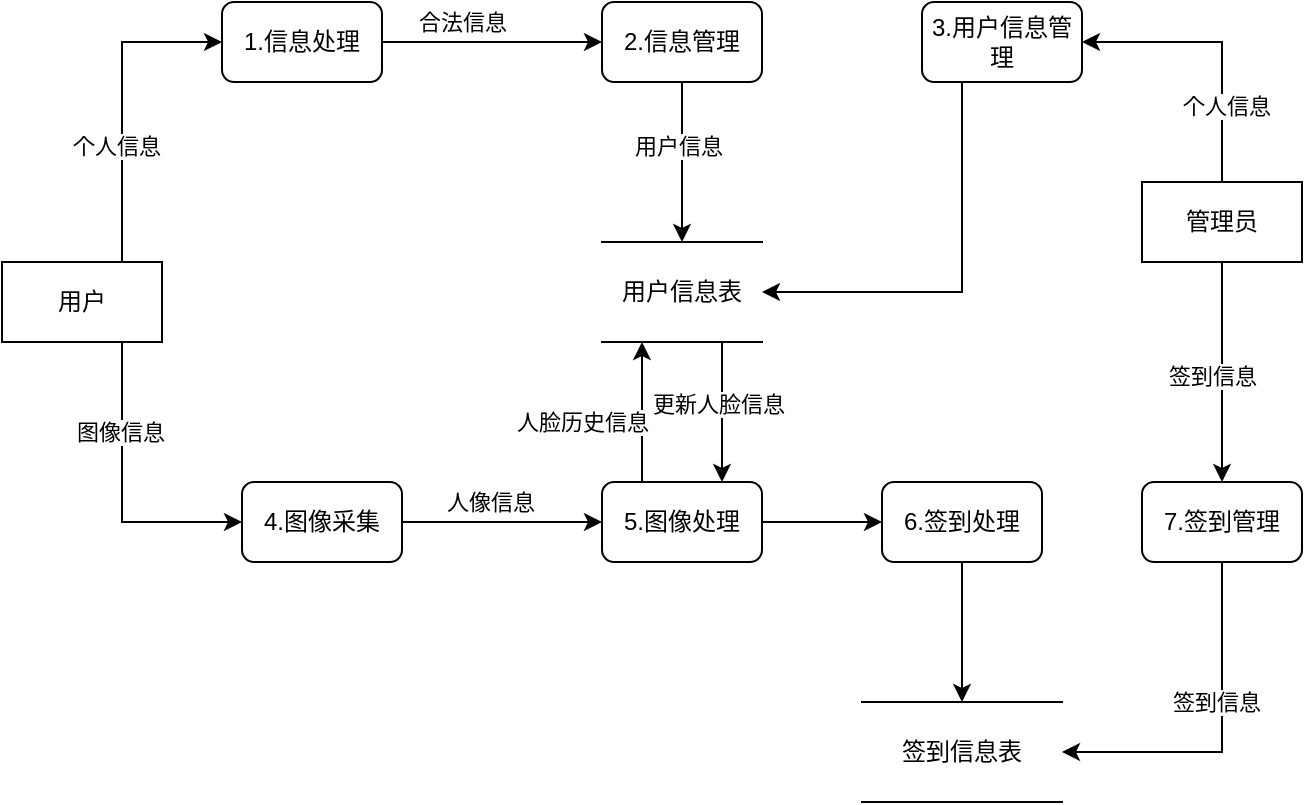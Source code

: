 <mxfile version="24.1.0" type="device">
  <diagram id="Z8aSumCH4PfI0Q7nBXKE" name="第 1 页">
    <mxGraphModel dx="482" dy="613" grid="1" gridSize="10" guides="1" tooltips="1" connect="1" arrows="1" fold="1" page="1" pageScale="1" pageWidth="827" pageHeight="1169" math="0" shadow="0">
      <root>
        <mxCell id="0" />
        <mxCell id="1" parent="0" />
        <mxCell id="_XDk0aLukZlrf5Y7XhG9-27" style="edgeStyle=orthogonalEdgeStyle;rounded=0;orthogonalLoop=1;jettySize=auto;html=1;exitX=0.75;exitY=0;exitDx=0;exitDy=0;entryX=0;entryY=0.5;entryDx=0;entryDy=0;" edge="1" parent="1" source="_XDk0aLukZlrf5Y7XhG9-1" target="_XDk0aLukZlrf5Y7XhG9-2">
          <mxGeometry relative="1" as="geometry" />
        </mxCell>
        <mxCell id="_XDk0aLukZlrf5Y7XhG9-29" value="个人信息" style="edgeLabel;html=1;align=center;verticalAlign=middle;resizable=0;points=[];" vertex="1" connectable="0" parent="_XDk0aLukZlrf5Y7XhG9-27">
          <mxGeometry x="-0.278" y="3" relative="1" as="geometry">
            <mxPoint as="offset" />
          </mxGeometry>
        </mxCell>
        <mxCell id="_XDk0aLukZlrf5Y7XhG9-28" style="edgeStyle=orthogonalEdgeStyle;rounded=0;orthogonalLoop=1;jettySize=auto;html=1;exitX=0.75;exitY=1;exitDx=0;exitDy=0;entryX=0;entryY=0.5;entryDx=0;entryDy=0;" edge="1" parent="1" source="_XDk0aLukZlrf5Y7XhG9-1" target="_XDk0aLukZlrf5Y7XhG9-3">
          <mxGeometry relative="1" as="geometry" />
        </mxCell>
        <mxCell id="_XDk0aLukZlrf5Y7XhG9-30" value="图像信息" style="edgeLabel;html=1;align=center;verticalAlign=middle;resizable=0;points=[];" vertex="1" connectable="0" parent="_XDk0aLukZlrf5Y7XhG9-28">
          <mxGeometry x="-0.397" y="-1" relative="1" as="geometry">
            <mxPoint as="offset" />
          </mxGeometry>
        </mxCell>
        <mxCell id="_XDk0aLukZlrf5Y7XhG9-1" value="用户" style="rounded=0;whiteSpace=wrap;html=1;" vertex="1" parent="1">
          <mxGeometry x="170" y="290" width="80" height="40" as="geometry" />
        </mxCell>
        <mxCell id="_XDk0aLukZlrf5Y7XhG9-24" style="edgeStyle=orthogonalEdgeStyle;rounded=0;orthogonalLoop=1;jettySize=auto;html=1;exitX=1;exitY=0.5;exitDx=0;exitDy=0;entryX=0;entryY=0.5;entryDx=0;entryDy=0;" edge="1" parent="1" source="_XDk0aLukZlrf5Y7XhG9-2" target="_XDk0aLukZlrf5Y7XhG9-4">
          <mxGeometry relative="1" as="geometry" />
        </mxCell>
        <mxCell id="_XDk0aLukZlrf5Y7XhG9-31" value="合法信息" style="edgeLabel;html=1;align=center;verticalAlign=middle;resizable=0;points=[];" vertex="1" connectable="0" parent="_XDk0aLukZlrf5Y7XhG9-24">
          <mxGeometry x="-0.204" y="4" relative="1" as="geometry">
            <mxPoint x="-4" y="-6" as="offset" />
          </mxGeometry>
        </mxCell>
        <mxCell id="_XDk0aLukZlrf5Y7XhG9-2" value="1.信息处理" style="rounded=1;whiteSpace=wrap;html=1;" vertex="1" parent="1">
          <mxGeometry x="280" y="160" width="80" height="40" as="geometry" />
        </mxCell>
        <mxCell id="_XDk0aLukZlrf5Y7XhG9-18" style="edgeStyle=orthogonalEdgeStyle;rounded=0;orthogonalLoop=1;jettySize=auto;html=1;exitX=1;exitY=0.5;exitDx=0;exitDy=0;" edge="1" parent="1" source="_XDk0aLukZlrf5Y7XhG9-3" target="_XDk0aLukZlrf5Y7XhG9-5">
          <mxGeometry relative="1" as="geometry" />
        </mxCell>
        <mxCell id="_XDk0aLukZlrf5Y7XhG9-32" value="人像信息" style="edgeLabel;html=1;align=center;verticalAlign=middle;resizable=0;points=[];" vertex="1" connectable="0" parent="_XDk0aLukZlrf5Y7XhG9-18">
          <mxGeometry x="0.024" y="1" relative="1" as="geometry">
            <mxPoint x="-7" y="-9" as="offset" />
          </mxGeometry>
        </mxCell>
        <mxCell id="_XDk0aLukZlrf5Y7XhG9-3" value="4.图像采集" style="rounded=1;whiteSpace=wrap;html=1;" vertex="1" parent="1">
          <mxGeometry x="290" y="400" width="80" height="40" as="geometry" />
        </mxCell>
        <mxCell id="_XDk0aLukZlrf5Y7XhG9-25" style="edgeStyle=orthogonalEdgeStyle;rounded=0;orthogonalLoop=1;jettySize=auto;html=1;exitX=0.5;exitY=1;exitDx=0;exitDy=0;entryX=0.5;entryY=0;entryDx=0;entryDy=0;" edge="1" parent="1" source="_XDk0aLukZlrf5Y7XhG9-4" target="_XDk0aLukZlrf5Y7XhG9-6">
          <mxGeometry relative="1" as="geometry" />
        </mxCell>
        <mxCell id="_XDk0aLukZlrf5Y7XhG9-33" value="用户信息" style="edgeLabel;html=1;align=center;verticalAlign=middle;resizable=0;points=[];" vertex="1" connectable="0" parent="_XDk0aLukZlrf5Y7XhG9-25">
          <mxGeometry x="-0.195" y="-2" relative="1" as="geometry">
            <mxPoint as="offset" />
          </mxGeometry>
        </mxCell>
        <mxCell id="_XDk0aLukZlrf5Y7XhG9-4" value="2.信息管理" style="rounded=1;whiteSpace=wrap;html=1;" vertex="1" parent="1">
          <mxGeometry x="470" y="160" width="80" height="40" as="geometry" />
        </mxCell>
        <mxCell id="_XDk0aLukZlrf5Y7XhG9-17" style="edgeStyle=orthogonalEdgeStyle;rounded=0;orthogonalLoop=1;jettySize=auto;html=1;exitX=1;exitY=0.5;exitDx=0;exitDy=0;" edge="1" parent="1" source="_XDk0aLukZlrf5Y7XhG9-5" target="_XDk0aLukZlrf5Y7XhG9-7">
          <mxGeometry relative="1" as="geometry" />
        </mxCell>
        <mxCell id="_XDk0aLukZlrf5Y7XhG9-22" style="edgeStyle=orthogonalEdgeStyle;rounded=0;orthogonalLoop=1;jettySize=auto;html=1;exitX=0.25;exitY=0;exitDx=0;exitDy=0;entryX=0.25;entryY=1;entryDx=0;entryDy=0;" edge="1" parent="1" source="_XDk0aLukZlrf5Y7XhG9-5" target="_XDk0aLukZlrf5Y7XhG9-6">
          <mxGeometry relative="1" as="geometry" />
        </mxCell>
        <mxCell id="_XDk0aLukZlrf5Y7XhG9-34" value="人脸历史信息" style="edgeLabel;html=1;align=center;verticalAlign=middle;resizable=0;points=[];" vertex="1" connectable="0" parent="_XDk0aLukZlrf5Y7XhG9-22">
          <mxGeometry x="-0.149" y="2" relative="1" as="geometry">
            <mxPoint x="-28" as="offset" />
          </mxGeometry>
        </mxCell>
        <mxCell id="_XDk0aLukZlrf5Y7XhG9-5" value="5.图像处理" style="rounded=1;whiteSpace=wrap;html=1;" vertex="1" parent="1">
          <mxGeometry x="470" y="400" width="80" height="40" as="geometry" />
        </mxCell>
        <mxCell id="_XDk0aLukZlrf5Y7XhG9-23" style="edgeStyle=orthogonalEdgeStyle;rounded=0;orthogonalLoop=1;jettySize=auto;html=1;exitX=0.75;exitY=1;exitDx=0;exitDy=0;entryX=0.75;entryY=0;entryDx=0;entryDy=0;" edge="1" parent="1" source="_XDk0aLukZlrf5Y7XhG9-6" target="_XDk0aLukZlrf5Y7XhG9-5">
          <mxGeometry relative="1" as="geometry" />
        </mxCell>
        <mxCell id="_XDk0aLukZlrf5Y7XhG9-35" value="更新人脸信息" style="edgeLabel;html=1;align=center;verticalAlign=middle;resizable=0;points=[];" vertex="1" connectable="0" parent="_XDk0aLukZlrf5Y7XhG9-23">
          <mxGeometry x="-0.109" y="-2" relative="1" as="geometry">
            <mxPoint as="offset" />
          </mxGeometry>
        </mxCell>
        <mxCell id="_XDk0aLukZlrf5Y7XhG9-6" value="用户信息表" style="shape=partialRectangle;whiteSpace=wrap;html=1;left=0;right=0;fillColor=none;" vertex="1" parent="1">
          <mxGeometry x="470" y="280" width="80" height="50" as="geometry" />
        </mxCell>
        <mxCell id="_XDk0aLukZlrf5Y7XhG9-16" style="edgeStyle=orthogonalEdgeStyle;rounded=0;orthogonalLoop=1;jettySize=auto;html=1;exitX=0.5;exitY=1;exitDx=0;exitDy=0;entryX=0.5;entryY=0;entryDx=0;entryDy=0;" edge="1" parent="1" source="_XDk0aLukZlrf5Y7XhG9-7" target="_XDk0aLukZlrf5Y7XhG9-9">
          <mxGeometry relative="1" as="geometry" />
        </mxCell>
        <mxCell id="_XDk0aLukZlrf5Y7XhG9-7" value="6.签到处理" style="rounded=1;whiteSpace=wrap;html=1;" vertex="1" parent="1">
          <mxGeometry x="610" y="400" width="80" height="40" as="geometry" />
        </mxCell>
        <mxCell id="_XDk0aLukZlrf5Y7XhG9-13" style="edgeStyle=orthogonalEdgeStyle;rounded=0;orthogonalLoop=1;jettySize=auto;html=1;exitX=0.5;exitY=1;exitDx=0;exitDy=0;" edge="1" parent="1" source="_XDk0aLukZlrf5Y7XhG9-8" target="_XDk0aLukZlrf5Y7XhG9-10">
          <mxGeometry relative="1" as="geometry" />
        </mxCell>
        <mxCell id="_XDk0aLukZlrf5Y7XhG9-37" value="签到信息" style="edgeLabel;html=1;align=center;verticalAlign=middle;resizable=0;points=[];" vertex="1" connectable="0" parent="_XDk0aLukZlrf5Y7XhG9-13">
          <mxGeometry x="0.04" y="-5" relative="1" as="geometry">
            <mxPoint as="offset" />
          </mxGeometry>
        </mxCell>
        <mxCell id="_XDk0aLukZlrf5Y7XhG9-14" style="edgeStyle=orthogonalEdgeStyle;rounded=0;orthogonalLoop=1;jettySize=auto;html=1;exitX=0.5;exitY=0;exitDx=0;exitDy=0;entryX=1;entryY=0.5;entryDx=0;entryDy=0;" edge="1" parent="1" source="_XDk0aLukZlrf5Y7XhG9-8" target="_XDk0aLukZlrf5Y7XhG9-11">
          <mxGeometry relative="1" as="geometry" />
        </mxCell>
        <mxCell id="_XDk0aLukZlrf5Y7XhG9-36" value="个人信息" style="edgeLabel;html=1;align=center;verticalAlign=middle;resizable=0;points=[];" vertex="1" connectable="0" parent="_XDk0aLukZlrf5Y7XhG9-14">
          <mxGeometry x="-0.46" y="-2" relative="1" as="geometry">
            <mxPoint as="offset" />
          </mxGeometry>
        </mxCell>
        <mxCell id="_XDk0aLukZlrf5Y7XhG9-8" value="管理员" style="rounded=0;whiteSpace=wrap;html=1;" vertex="1" parent="1">
          <mxGeometry x="740" y="250" width="80" height="40" as="geometry" />
        </mxCell>
        <mxCell id="_XDk0aLukZlrf5Y7XhG9-9" value="签到信息表" style="shape=partialRectangle;whiteSpace=wrap;html=1;left=0;right=0;fillColor=none;" vertex="1" parent="1">
          <mxGeometry x="600" y="510" width="100" height="50" as="geometry" />
        </mxCell>
        <mxCell id="_XDk0aLukZlrf5Y7XhG9-15" style="edgeStyle=orthogonalEdgeStyle;rounded=0;orthogonalLoop=1;jettySize=auto;html=1;exitX=0.5;exitY=1;exitDx=0;exitDy=0;entryX=1;entryY=0.5;entryDx=0;entryDy=0;" edge="1" parent="1" source="_XDk0aLukZlrf5Y7XhG9-10" target="_XDk0aLukZlrf5Y7XhG9-9">
          <mxGeometry relative="1" as="geometry" />
        </mxCell>
        <mxCell id="_XDk0aLukZlrf5Y7XhG9-38" value="签到信息" style="edgeLabel;html=1;align=center;verticalAlign=middle;resizable=0;points=[];" vertex="1" connectable="0" parent="_XDk0aLukZlrf5Y7XhG9-15">
          <mxGeometry x="-0.198" y="-3" relative="1" as="geometry">
            <mxPoint as="offset" />
          </mxGeometry>
        </mxCell>
        <mxCell id="_XDk0aLukZlrf5Y7XhG9-10" value="7.签到管理" style="rounded=1;whiteSpace=wrap;html=1;" vertex="1" parent="1">
          <mxGeometry x="740" y="400" width="80" height="40" as="geometry" />
        </mxCell>
        <mxCell id="_XDk0aLukZlrf5Y7XhG9-26" style="edgeStyle=orthogonalEdgeStyle;rounded=0;orthogonalLoop=1;jettySize=auto;html=1;exitX=0.25;exitY=1;exitDx=0;exitDy=0;entryX=1;entryY=0.5;entryDx=0;entryDy=0;" edge="1" parent="1" source="_XDk0aLukZlrf5Y7XhG9-11" target="_XDk0aLukZlrf5Y7XhG9-6">
          <mxGeometry relative="1" as="geometry" />
        </mxCell>
        <mxCell id="_XDk0aLukZlrf5Y7XhG9-11" value="3.用户信息管理" style="rounded=1;whiteSpace=wrap;html=1;" vertex="1" parent="1">
          <mxGeometry x="630" y="160" width="80" height="40" as="geometry" />
        </mxCell>
      </root>
    </mxGraphModel>
  </diagram>
</mxfile>
